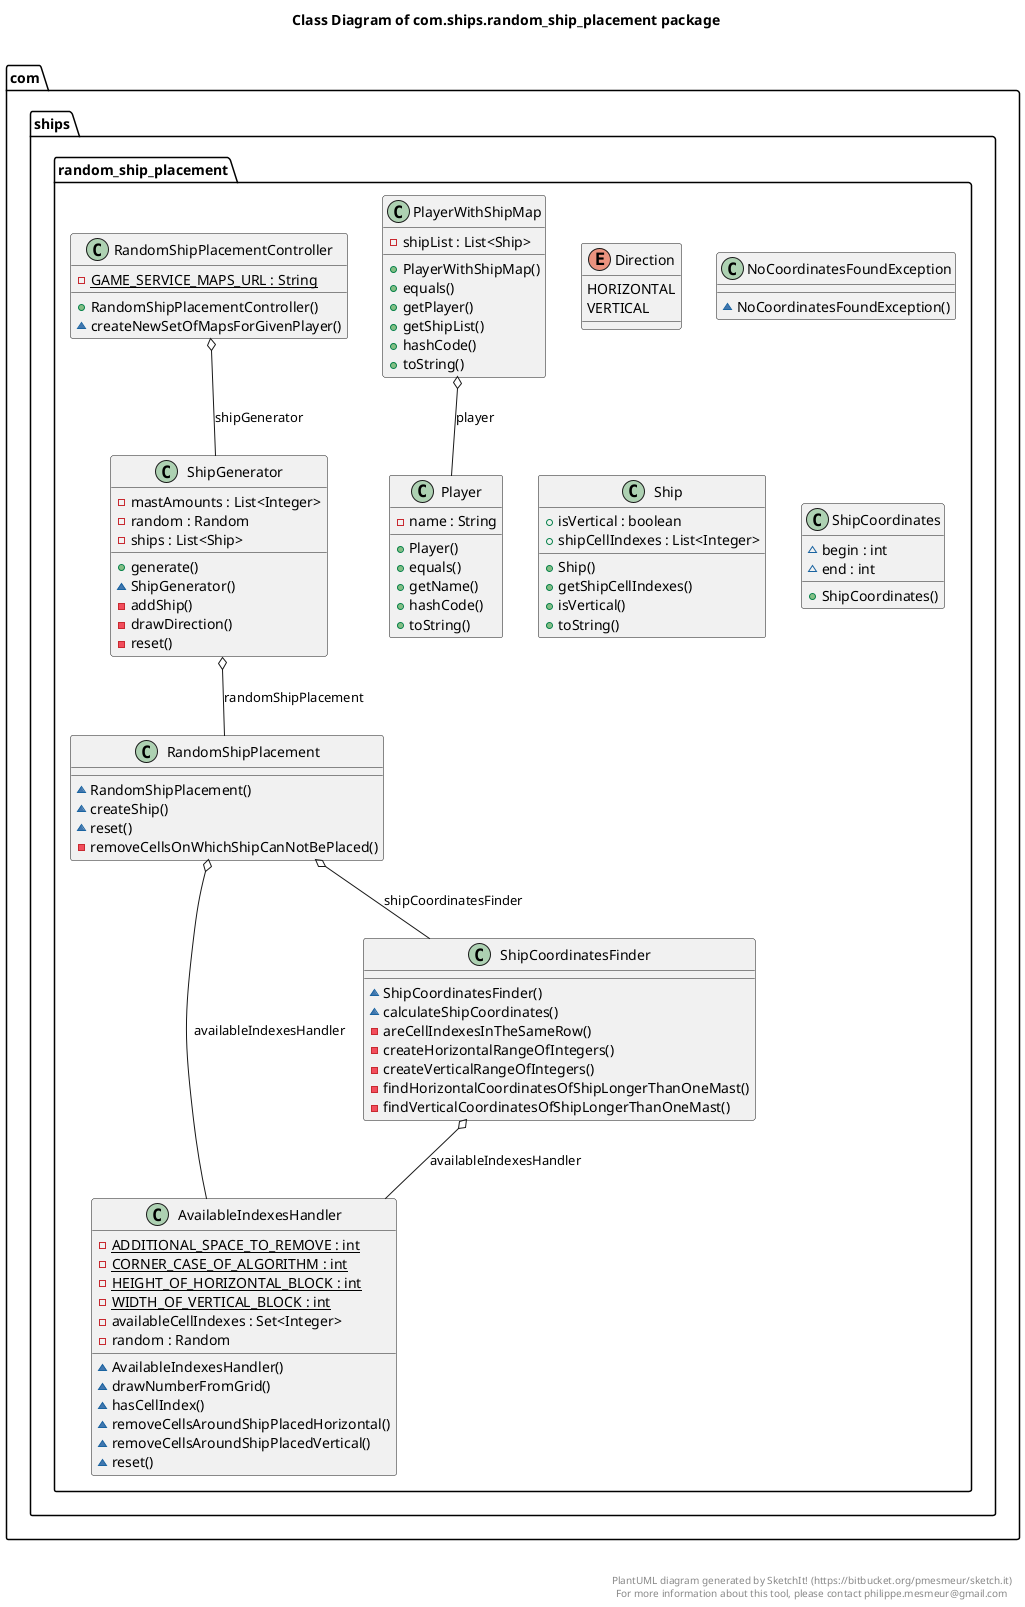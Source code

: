 @startuml

title Class Diagram of <b>com.ships.random_ship_placement</b> package\n

    namespace com.ships.random_ship_placement {
      class com.ships.random_ship_placement.AvailableIndexesHandler {
          {static} - ADDITIONAL_SPACE_TO_REMOVE : int
          {static} - CORNER_CASE_OF_ALGORITHM : int
          {static} - HEIGHT_OF_HORIZONTAL_BLOCK : int
          {static} - WIDTH_OF_VERTICAL_BLOCK : int
          - availableCellIndexes : Set<Integer>
          - random : Random
          ~ AvailableIndexesHandler()
          ~ drawNumberFromGrid()
          ~ hasCellIndex()
          ~ removeCellsAroundShipPlacedHorizontal()
          ~ removeCellsAroundShipPlacedVertical()
          ~ reset()
      }
    }


    namespace com.ships.random_ship_placement {
      enum Direction {
        HORIZONTAL
        VERTICAL
      }
    }


    namespace com.ships.random_ship_placement {
      class com.ships.random_ship_placement.NoCoordinatesFoundException {
          ~ NoCoordinatesFoundException()
      }
    }


    namespace com.ships.random_ship_placement {
      class com.ships.random_ship_placement.Player {
          - name : String
          + Player()
          + equals()
          + getName()
          + hashCode()
          + toString()
      }


    namespace com.ships.random_ship_placement {
      class com.ships.random_ship_placement.PlayerWithShipMap {
          - shipList : List<Ship>
          + PlayerWithShipMap()
          + equals()
          + getPlayer()
          + getShipList()
          + hashCode()
          + toString()
      }
    }


    namespace com.ships.random_ship_placement {
      class com.ships.random_ship_placement.RandomShipPlacement {
          ~ RandomShipPlacement()
          ~ createShip()
          ~ reset()
          - removeCellsOnWhichShipCanNotBePlaced()
      }
    }


    namespace com.ships.random_ship_placement {
      class com.ships.random_ship_placement.RandomShipPlacementController {
          {static} - GAME_SERVICE_MAPS_URL : String
          + RandomShipPlacementController()
          ~ createNewSetOfMapsForGivenPlayer()
      }
    }


    namespace com.ships.random_ship_placement {
      class com.ships.random_ship_placement.Ship {
          + isVertical : boolean
          + shipCellIndexes : List<Integer>
          + Ship()
          + getShipCellIndexes()
          + isVertical()
          + toString()
      }
    }


    namespace com.ships.random_ship_placement {
      class com.ships.random_ship_placement.ShipCoordinates {
          ~ begin : int
          ~ end : int
          + ShipCoordinates()
      }
    }


    namespace com.ships.random_ship_placement {
      class com.ships.random_ship_placement.ShipCoordinatesFinder {
          ~ ShipCoordinatesFinder()
          ~ calculateShipCoordinates()
          - areCellIndexesInTheSameRow()
          - createHorizontalRangeOfIntegers()
          - createVerticalRangeOfIntegers()
          - findHorizontalCoordinatesOfShipLongerThanOneMast()
          - findVerticalCoordinatesOfShipLongerThanOneMast()
      }
    }


    namespace com.ships.random_ship_placement {
      class com.ships.random_ship_placement.ShipGenerator {
          - mastAmounts : List<Integer>
          - random : Random
          - ships : List<Ship>
          + generate()
          ~ ShipGenerator()
          - addShip()
          - drawDirection()
          - reset()
      }
    }


  com.ships.random_ship_placement.PlayerWithShipMap o-- com.ships.random_ship_placement.Player : player
  com.ships.random_ship_placement.RandomShipPlacement o-- com.ships.random_ship_placement.AvailableIndexesHandler : availableIndexesHandler
  com.ships.random_ship_placement.RandomShipPlacement o-- com.ships.random_ship_placement.ShipCoordinatesFinder : shipCoordinatesFinder
  com.ships.random_ship_placement.RandomShipPlacementController o-- com.ships.random_ship_placement.ShipGenerator : shipGenerator
  com.ships.random_ship_placement.ShipCoordinatesFinder o-- com.ships.random_ship_placement.AvailableIndexesHandler : availableIndexesHandler
  com.ships.random_ship_placement.ShipGenerator o-- com.ships.random_ship_placement.RandomShipPlacement : randomShipPlacement


right footer


PlantUML diagram generated by SketchIt! (https://bitbucket.org/pmesmeur/sketch.it)
For more information about this tool, please contact philippe.mesmeur@gmail.com
endfooter

@enduml
